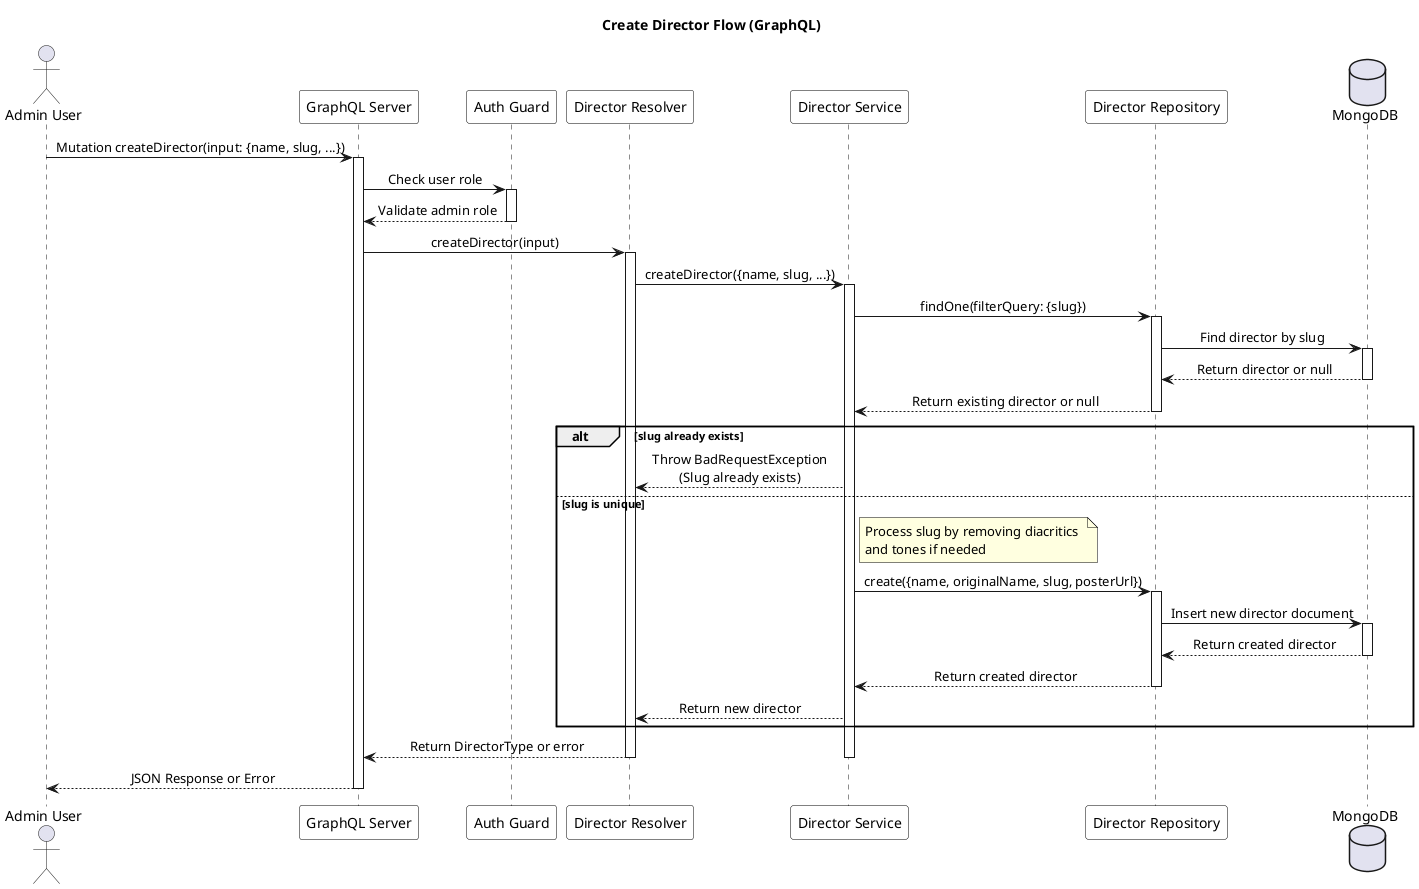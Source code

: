 @startuml Create Director Flow

skinparam SequenceMessageAlignment center
skinparam SequenceBoxBackgroundColor white
skinparam SequenceBoxBorderColor black
skinparam NoteBackgroundColor lightyellow
skinparam NoteBorderColor black
skinparam ParticipantBackgroundColor white
skinparam ParticipantBorderColor black

title Create Director Flow (GraphQL)

actor "Admin User" as Admin
participant "GraphQL Server" as GraphQL
participant "Auth Guard" as Auth
participant "Director Resolver" as Resolver
participant "Director Service" as Service
participant "Director Repository" as Repository
database "MongoDB" as DB

Admin -> GraphQL : Mutation createDirector(input: {name, slug, ...})
activate GraphQL

GraphQL -> Auth : Check user role
activate Auth
Auth --> GraphQL : Validate admin role
deactivate Auth

GraphQL -> Resolver : createDirector(input)
activate Resolver

Resolver -> Service : createDirector({name, slug, ...})
activate Service

Service -> Repository : findOne(filterQuery: {slug})
activate Repository
Repository -> DB : Find director by slug
activate DB
DB --> Repository : Return director or null
deactivate DB
Repository --> Service : Return existing director or null
deactivate Repository

alt slug already exists
    Service --> Resolver : Throw BadRequestException\n(Slug already exists)
else slug is unique
    note right of Service
        Process slug by removing diacritics 
        and tones if needed
    end note
    
    Service -> Repository : create({name, originalName, slug, posterUrl})
    activate Repository
    Repository -> DB : Insert new director document
    activate DB
    DB --> Repository : Return created director
    deactivate DB
    Repository --> Service : Return created director
    deactivate Repository
    
    Service --> Resolver : Return new director
end

Resolver --> GraphQL : Return DirectorType or error
deactivate Service
deactivate Resolver

GraphQL --> Admin : JSON Response or Error
deactivate GraphQL

@enduml 
